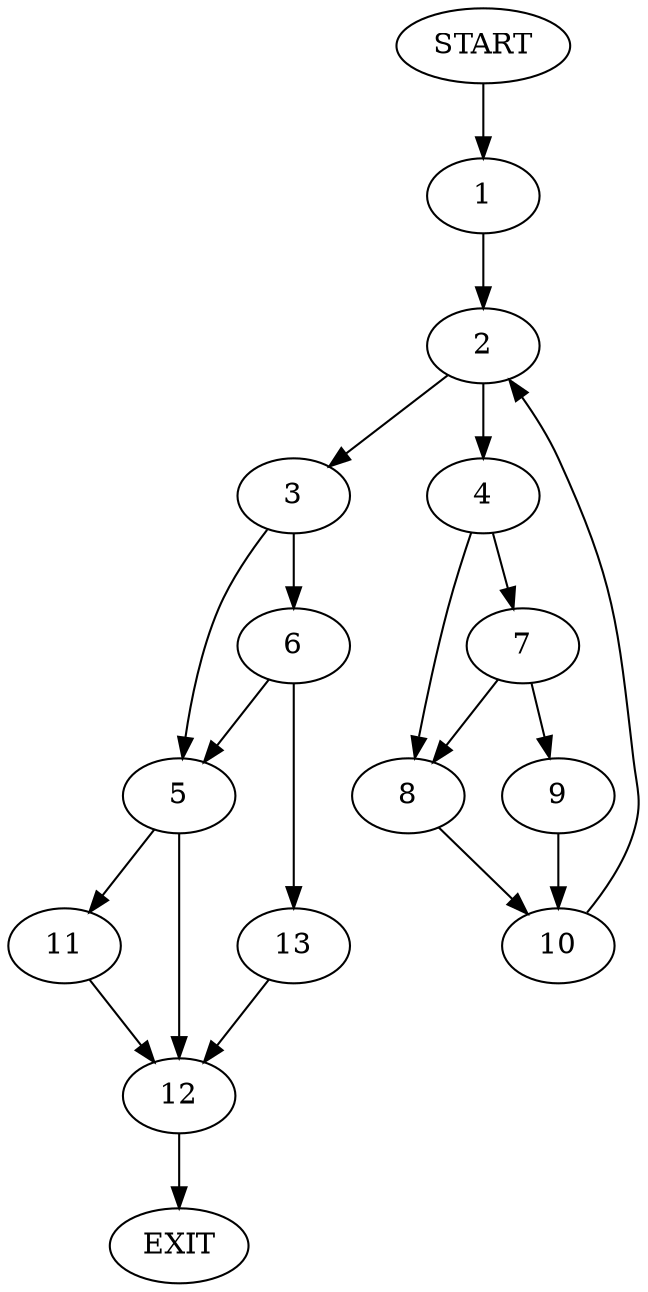 digraph {
0 [label="START"]
14 [label="EXIT"]
0 -> 1
1 -> 2
2 -> 3
2 -> 4
3 -> 5
3 -> 6
4 -> 7
4 -> 8
7 -> 9
7 -> 8
8 -> 10
9 -> 10
10 -> 2
5 -> 11
5 -> 12
6 -> 5
6 -> 13
13 -> 12
12 -> 14
11 -> 12
}
